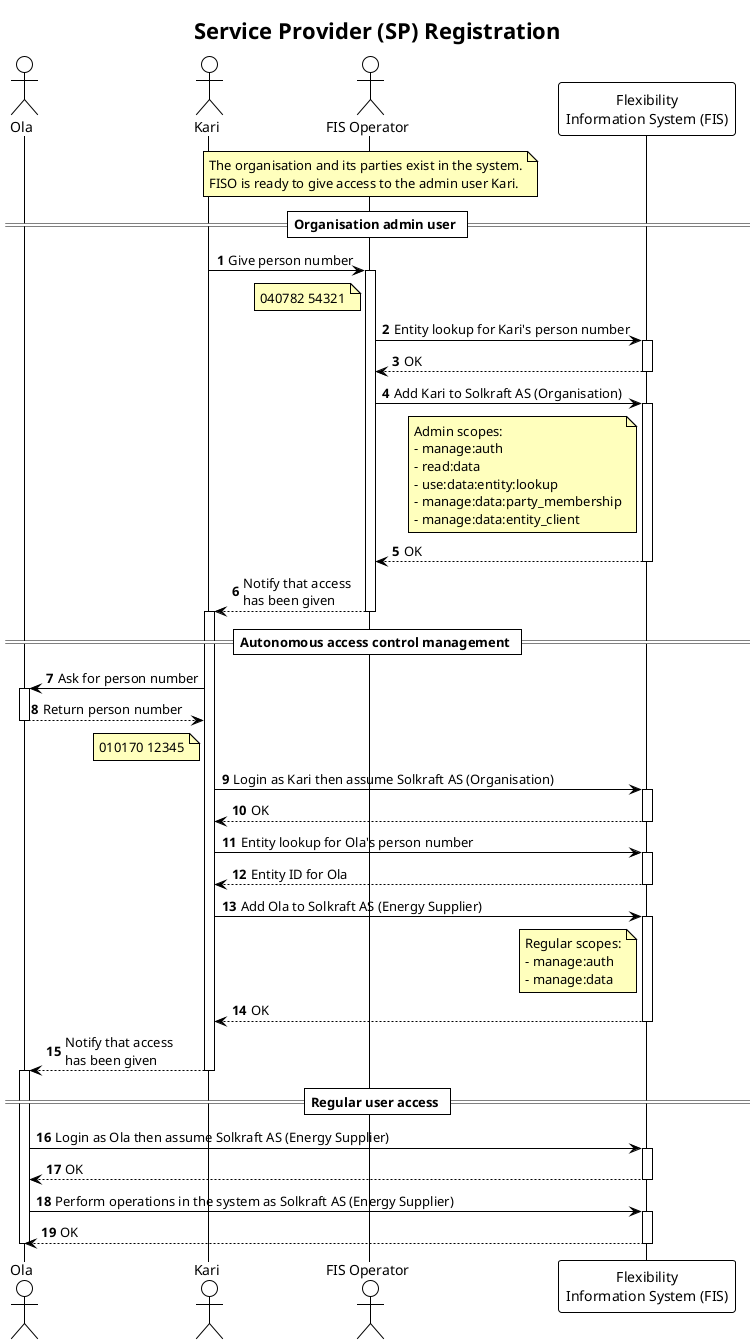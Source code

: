 @startuml org_access_control_management

!theme plain

title Service Provider (SP) Registration

autonumber
skinparam note {
    BackgroundColor #FFFFBD
}

actor "Ola" as Ola
actor "Kari" as Kari
actor "FIS Operator" as FISO
participant "Flexibility\nInformation System (FIS)" as FIS

note over FISO
    The organisation and its parties exist in the system.
    FISO is ready to give access to the admin user Kari.
end note

== Organisation admin user ==

Kari -> FISO: Give person number
activate FISO
note left of FISO
040782 54321
end note
FISO -> FIS: Entity lookup for Kari's person number
activate FIS
return OK
FISO -> FIS: Add Kari to Solkraft AS (Organisation)
activate FIS
note left of FIS
    Admin scopes:
    - manage:auth
    - read:data
    - use:data:entity:lookup
    - manage:data:party_membership
    - manage:data:entity_client
end note
return OK
FISO --> Kari: Notify that access\nhas been given
deactivate FISO
activate Kari

== Autonomous access control management ==
Kari -> Ola: Ask for person number
activate Ola
Ola --> Kari: Return person number
deactivate Ola

note left of Kari
010170 12345
end note

Kari -> FIS: Login as Kari then assume Solkraft AS (Organisation)
activate FIS
return OK
Kari -> FIS: Entity lookup for Ola's person number
activate FIS
return Entity ID for Ola
Kari -> FIS: Add Ola to Solkraft AS (Energy Supplier)
note left of FIS
    Regular scopes:
    - manage:auth
    - manage:data
end note
activate FIS
return OK
Kari --> Ola: Notify that access\nhas been given
deactivate Kari
activate Ola

== Regular user access ==

Ola -> FIS: Login as Ola then assume Solkraft AS (Energy Supplier)
activate FIS
return OK
Ola -> FIS: Perform operations in the system as Solkraft AS (Energy Supplier)
activate FIS
return OK
deactivate Ola

@enduml
